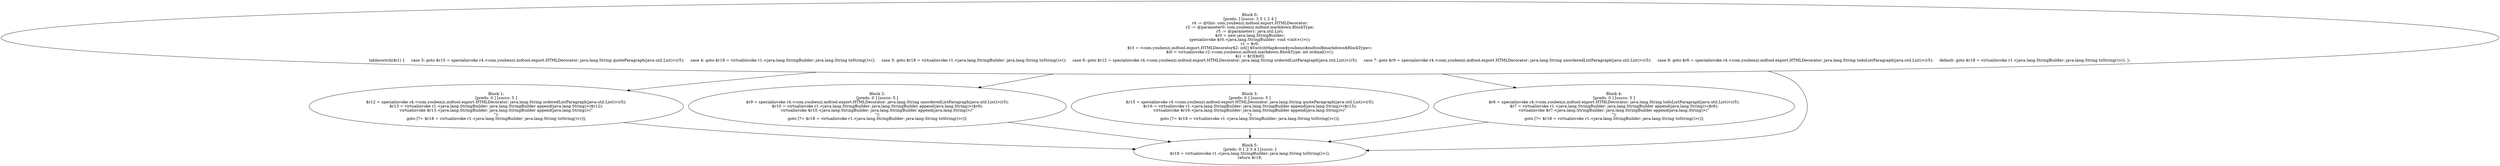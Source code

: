 digraph "unitGraph" {
    "Block 0:
[preds: ] [succs: 3 5 1 2 4 ]
r4 := @this: com.youbenzi.mdtool.export.HTMLDecorator;
r2 := @parameter0: com.youbenzi.mdtool.markdown.BlockType;
r5 := @parameter1: java.util.List;
$r0 = new java.lang.StringBuilder;
specialinvoke $r0.<java.lang.StringBuilder: void <init>()>();
r1 = $r0;
$r3 = <com.youbenzi.mdtool.export.HTMLDecorator$2: int[] $SwitchMap$com$youbenzi$mdtool$markdown$BlockType>;
$i0 = virtualinvoke r2.<com.youbenzi.mdtool.markdown.BlockType: int ordinal()>();
$i1 = $r3[$i0];
tableswitch($i1) {     case 3: goto $r15 = specialinvoke r4.<com.youbenzi.mdtool.export.HTMLDecorator: java.lang.String quoteParagraph(java.util.List)>(r5);     case 4: goto $r18 = virtualinvoke r1.<java.lang.StringBuilder: java.lang.String toString()>();     case 5: goto $r18 = virtualinvoke r1.<java.lang.StringBuilder: java.lang.String toString()>();     case 6: goto $r12 = specialinvoke r4.<com.youbenzi.mdtool.export.HTMLDecorator: java.lang.String orderedListParagraph(java.util.List)>(r5);     case 7: goto $r9 = specialinvoke r4.<com.youbenzi.mdtool.export.HTMLDecorator: java.lang.String unorderedListParagraph(java.util.List)>(r5);     case 8: goto $r6 = specialinvoke r4.<com.youbenzi.mdtool.export.HTMLDecorator: java.lang.String todoListParagraph(java.util.List)>(r5);     default: goto $r18 = virtualinvoke r1.<java.lang.StringBuilder: java.lang.String toString()>(); };
"
    "Block 1:
[preds: 0 ] [succs: 5 ]
$r12 = specialinvoke r4.<com.youbenzi.mdtool.export.HTMLDecorator: java.lang.String orderedListParagraph(java.util.List)>(r5);
$r13 = virtualinvoke r1.<java.lang.StringBuilder: java.lang.StringBuilder append(java.lang.String)>($r12);
virtualinvoke $r13.<java.lang.StringBuilder: java.lang.StringBuilder append(java.lang.String)>(\"\n\");
goto [?= $r18 = virtualinvoke r1.<java.lang.StringBuilder: java.lang.String toString()>()];
"
    "Block 2:
[preds: 0 ] [succs: 5 ]
$r9 = specialinvoke r4.<com.youbenzi.mdtool.export.HTMLDecorator: java.lang.String unorderedListParagraph(java.util.List)>(r5);
$r10 = virtualinvoke r1.<java.lang.StringBuilder: java.lang.StringBuilder append(java.lang.String)>($r9);
virtualinvoke $r10.<java.lang.StringBuilder: java.lang.StringBuilder append(java.lang.String)>(\"\n\");
goto [?= $r18 = virtualinvoke r1.<java.lang.StringBuilder: java.lang.String toString()>()];
"
    "Block 3:
[preds: 0 ] [succs: 5 ]
$r15 = specialinvoke r4.<com.youbenzi.mdtool.export.HTMLDecorator: java.lang.String quoteParagraph(java.util.List)>(r5);
$r16 = virtualinvoke r1.<java.lang.StringBuilder: java.lang.StringBuilder append(java.lang.String)>($r15);
virtualinvoke $r16.<java.lang.StringBuilder: java.lang.StringBuilder append(java.lang.String)>(\"\n\");
goto [?= $r18 = virtualinvoke r1.<java.lang.StringBuilder: java.lang.String toString()>()];
"
    "Block 4:
[preds: 0 ] [succs: 5 ]
$r6 = specialinvoke r4.<com.youbenzi.mdtool.export.HTMLDecorator: java.lang.String todoListParagraph(java.util.List)>(r5);
$r7 = virtualinvoke r1.<java.lang.StringBuilder: java.lang.StringBuilder append(java.lang.String)>($r6);
virtualinvoke $r7.<java.lang.StringBuilder: java.lang.StringBuilder append(java.lang.String)>(\"\n\");
goto [?= $r18 = virtualinvoke r1.<java.lang.StringBuilder: java.lang.String toString()>()];
"
    "Block 5:
[preds: 0 1 2 3 4 ] [succs: ]
$r18 = virtualinvoke r1.<java.lang.StringBuilder: java.lang.String toString()>();
return $r18;
"
    "Block 0:
[preds: ] [succs: 3 5 1 2 4 ]
r4 := @this: com.youbenzi.mdtool.export.HTMLDecorator;
r2 := @parameter0: com.youbenzi.mdtool.markdown.BlockType;
r5 := @parameter1: java.util.List;
$r0 = new java.lang.StringBuilder;
specialinvoke $r0.<java.lang.StringBuilder: void <init>()>();
r1 = $r0;
$r3 = <com.youbenzi.mdtool.export.HTMLDecorator$2: int[] $SwitchMap$com$youbenzi$mdtool$markdown$BlockType>;
$i0 = virtualinvoke r2.<com.youbenzi.mdtool.markdown.BlockType: int ordinal()>();
$i1 = $r3[$i0];
tableswitch($i1) {     case 3: goto $r15 = specialinvoke r4.<com.youbenzi.mdtool.export.HTMLDecorator: java.lang.String quoteParagraph(java.util.List)>(r5);     case 4: goto $r18 = virtualinvoke r1.<java.lang.StringBuilder: java.lang.String toString()>();     case 5: goto $r18 = virtualinvoke r1.<java.lang.StringBuilder: java.lang.String toString()>();     case 6: goto $r12 = specialinvoke r4.<com.youbenzi.mdtool.export.HTMLDecorator: java.lang.String orderedListParagraph(java.util.List)>(r5);     case 7: goto $r9 = specialinvoke r4.<com.youbenzi.mdtool.export.HTMLDecorator: java.lang.String unorderedListParagraph(java.util.List)>(r5);     case 8: goto $r6 = specialinvoke r4.<com.youbenzi.mdtool.export.HTMLDecorator: java.lang.String todoListParagraph(java.util.List)>(r5);     default: goto $r18 = virtualinvoke r1.<java.lang.StringBuilder: java.lang.String toString()>(); };
"->"Block 3:
[preds: 0 ] [succs: 5 ]
$r15 = specialinvoke r4.<com.youbenzi.mdtool.export.HTMLDecorator: java.lang.String quoteParagraph(java.util.List)>(r5);
$r16 = virtualinvoke r1.<java.lang.StringBuilder: java.lang.StringBuilder append(java.lang.String)>($r15);
virtualinvoke $r16.<java.lang.StringBuilder: java.lang.StringBuilder append(java.lang.String)>(\"\n\");
goto [?= $r18 = virtualinvoke r1.<java.lang.StringBuilder: java.lang.String toString()>()];
";
    "Block 0:
[preds: ] [succs: 3 5 1 2 4 ]
r4 := @this: com.youbenzi.mdtool.export.HTMLDecorator;
r2 := @parameter0: com.youbenzi.mdtool.markdown.BlockType;
r5 := @parameter1: java.util.List;
$r0 = new java.lang.StringBuilder;
specialinvoke $r0.<java.lang.StringBuilder: void <init>()>();
r1 = $r0;
$r3 = <com.youbenzi.mdtool.export.HTMLDecorator$2: int[] $SwitchMap$com$youbenzi$mdtool$markdown$BlockType>;
$i0 = virtualinvoke r2.<com.youbenzi.mdtool.markdown.BlockType: int ordinal()>();
$i1 = $r3[$i0];
tableswitch($i1) {     case 3: goto $r15 = specialinvoke r4.<com.youbenzi.mdtool.export.HTMLDecorator: java.lang.String quoteParagraph(java.util.List)>(r5);     case 4: goto $r18 = virtualinvoke r1.<java.lang.StringBuilder: java.lang.String toString()>();     case 5: goto $r18 = virtualinvoke r1.<java.lang.StringBuilder: java.lang.String toString()>();     case 6: goto $r12 = specialinvoke r4.<com.youbenzi.mdtool.export.HTMLDecorator: java.lang.String orderedListParagraph(java.util.List)>(r5);     case 7: goto $r9 = specialinvoke r4.<com.youbenzi.mdtool.export.HTMLDecorator: java.lang.String unorderedListParagraph(java.util.List)>(r5);     case 8: goto $r6 = specialinvoke r4.<com.youbenzi.mdtool.export.HTMLDecorator: java.lang.String todoListParagraph(java.util.List)>(r5);     default: goto $r18 = virtualinvoke r1.<java.lang.StringBuilder: java.lang.String toString()>(); };
"->"Block 5:
[preds: 0 1 2 3 4 ] [succs: ]
$r18 = virtualinvoke r1.<java.lang.StringBuilder: java.lang.String toString()>();
return $r18;
";
    "Block 0:
[preds: ] [succs: 3 5 1 2 4 ]
r4 := @this: com.youbenzi.mdtool.export.HTMLDecorator;
r2 := @parameter0: com.youbenzi.mdtool.markdown.BlockType;
r5 := @parameter1: java.util.List;
$r0 = new java.lang.StringBuilder;
specialinvoke $r0.<java.lang.StringBuilder: void <init>()>();
r1 = $r0;
$r3 = <com.youbenzi.mdtool.export.HTMLDecorator$2: int[] $SwitchMap$com$youbenzi$mdtool$markdown$BlockType>;
$i0 = virtualinvoke r2.<com.youbenzi.mdtool.markdown.BlockType: int ordinal()>();
$i1 = $r3[$i0];
tableswitch($i1) {     case 3: goto $r15 = specialinvoke r4.<com.youbenzi.mdtool.export.HTMLDecorator: java.lang.String quoteParagraph(java.util.List)>(r5);     case 4: goto $r18 = virtualinvoke r1.<java.lang.StringBuilder: java.lang.String toString()>();     case 5: goto $r18 = virtualinvoke r1.<java.lang.StringBuilder: java.lang.String toString()>();     case 6: goto $r12 = specialinvoke r4.<com.youbenzi.mdtool.export.HTMLDecorator: java.lang.String orderedListParagraph(java.util.List)>(r5);     case 7: goto $r9 = specialinvoke r4.<com.youbenzi.mdtool.export.HTMLDecorator: java.lang.String unorderedListParagraph(java.util.List)>(r5);     case 8: goto $r6 = specialinvoke r4.<com.youbenzi.mdtool.export.HTMLDecorator: java.lang.String todoListParagraph(java.util.List)>(r5);     default: goto $r18 = virtualinvoke r1.<java.lang.StringBuilder: java.lang.String toString()>(); };
"->"Block 1:
[preds: 0 ] [succs: 5 ]
$r12 = specialinvoke r4.<com.youbenzi.mdtool.export.HTMLDecorator: java.lang.String orderedListParagraph(java.util.List)>(r5);
$r13 = virtualinvoke r1.<java.lang.StringBuilder: java.lang.StringBuilder append(java.lang.String)>($r12);
virtualinvoke $r13.<java.lang.StringBuilder: java.lang.StringBuilder append(java.lang.String)>(\"\n\");
goto [?= $r18 = virtualinvoke r1.<java.lang.StringBuilder: java.lang.String toString()>()];
";
    "Block 0:
[preds: ] [succs: 3 5 1 2 4 ]
r4 := @this: com.youbenzi.mdtool.export.HTMLDecorator;
r2 := @parameter0: com.youbenzi.mdtool.markdown.BlockType;
r5 := @parameter1: java.util.List;
$r0 = new java.lang.StringBuilder;
specialinvoke $r0.<java.lang.StringBuilder: void <init>()>();
r1 = $r0;
$r3 = <com.youbenzi.mdtool.export.HTMLDecorator$2: int[] $SwitchMap$com$youbenzi$mdtool$markdown$BlockType>;
$i0 = virtualinvoke r2.<com.youbenzi.mdtool.markdown.BlockType: int ordinal()>();
$i1 = $r3[$i0];
tableswitch($i1) {     case 3: goto $r15 = specialinvoke r4.<com.youbenzi.mdtool.export.HTMLDecorator: java.lang.String quoteParagraph(java.util.List)>(r5);     case 4: goto $r18 = virtualinvoke r1.<java.lang.StringBuilder: java.lang.String toString()>();     case 5: goto $r18 = virtualinvoke r1.<java.lang.StringBuilder: java.lang.String toString()>();     case 6: goto $r12 = specialinvoke r4.<com.youbenzi.mdtool.export.HTMLDecorator: java.lang.String orderedListParagraph(java.util.List)>(r5);     case 7: goto $r9 = specialinvoke r4.<com.youbenzi.mdtool.export.HTMLDecorator: java.lang.String unorderedListParagraph(java.util.List)>(r5);     case 8: goto $r6 = specialinvoke r4.<com.youbenzi.mdtool.export.HTMLDecorator: java.lang.String todoListParagraph(java.util.List)>(r5);     default: goto $r18 = virtualinvoke r1.<java.lang.StringBuilder: java.lang.String toString()>(); };
"->"Block 2:
[preds: 0 ] [succs: 5 ]
$r9 = specialinvoke r4.<com.youbenzi.mdtool.export.HTMLDecorator: java.lang.String unorderedListParagraph(java.util.List)>(r5);
$r10 = virtualinvoke r1.<java.lang.StringBuilder: java.lang.StringBuilder append(java.lang.String)>($r9);
virtualinvoke $r10.<java.lang.StringBuilder: java.lang.StringBuilder append(java.lang.String)>(\"\n\");
goto [?= $r18 = virtualinvoke r1.<java.lang.StringBuilder: java.lang.String toString()>()];
";
    "Block 0:
[preds: ] [succs: 3 5 1 2 4 ]
r4 := @this: com.youbenzi.mdtool.export.HTMLDecorator;
r2 := @parameter0: com.youbenzi.mdtool.markdown.BlockType;
r5 := @parameter1: java.util.List;
$r0 = new java.lang.StringBuilder;
specialinvoke $r0.<java.lang.StringBuilder: void <init>()>();
r1 = $r0;
$r3 = <com.youbenzi.mdtool.export.HTMLDecorator$2: int[] $SwitchMap$com$youbenzi$mdtool$markdown$BlockType>;
$i0 = virtualinvoke r2.<com.youbenzi.mdtool.markdown.BlockType: int ordinal()>();
$i1 = $r3[$i0];
tableswitch($i1) {     case 3: goto $r15 = specialinvoke r4.<com.youbenzi.mdtool.export.HTMLDecorator: java.lang.String quoteParagraph(java.util.List)>(r5);     case 4: goto $r18 = virtualinvoke r1.<java.lang.StringBuilder: java.lang.String toString()>();     case 5: goto $r18 = virtualinvoke r1.<java.lang.StringBuilder: java.lang.String toString()>();     case 6: goto $r12 = specialinvoke r4.<com.youbenzi.mdtool.export.HTMLDecorator: java.lang.String orderedListParagraph(java.util.List)>(r5);     case 7: goto $r9 = specialinvoke r4.<com.youbenzi.mdtool.export.HTMLDecorator: java.lang.String unorderedListParagraph(java.util.List)>(r5);     case 8: goto $r6 = specialinvoke r4.<com.youbenzi.mdtool.export.HTMLDecorator: java.lang.String todoListParagraph(java.util.List)>(r5);     default: goto $r18 = virtualinvoke r1.<java.lang.StringBuilder: java.lang.String toString()>(); };
"->"Block 4:
[preds: 0 ] [succs: 5 ]
$r6 = specialinvoke r4.<com.youbenzi.mdtool.export.HTMLDecorator: java.lang.String todoListParagraph(java.util.List)>(r5);
$r7 = virtualinvoke r1.<java.lang.StringBuilder: java.lang.StringBuilder append(java.lang.String)>($r6);
virtualinvoke $r7.<java.lang.StringBuilder: java.lang.StringBuilder append(java.lang.String)>(\"\n\");
goto [?= $r18 = virtualinvoke r1.<java.lang.StringBuilder: java.lang.String toString()>()];
";
    "Block 1:
[preds: 0 ] [succs: 5 ]
$r12 = specialinvoke r4.<com.youbenzi.mdtool.export.HTMLDecorator: java.lang.String orderedListParagraph(java.util.List)>(r5);
$r13 = virtualinvoke r1.<java.lang.StringBuilder: java.lang.StringBuilder append(java.lang.String)>($r12);
virtualinvoke $r13.<java.lang.StringBuilder: java.lang.StringBuilder append(java.lang.String)>(\"\n\");
goto [?= $r18 = virtualinvoke r1.<java.lang.StringBuilder: java.lang.String toString()>()];
"->"Block 5:
[preds: 0 1 2 3 4 ] [succs: ]
$r18 = virtualinvoke r1.<java.lang.StringBuilder: java.lang.String toString()>();
return $r18;
";
    "Block 2:
[preds: 0 ] [succs: 5 ]
$r9 = specialinvoke r4.<com.youbenzi.mdtool.export.HTMLDecorator: java.lang.String unorderedListParagraph(java.util.List)>(r5);
$r10 = virtualinvoke r1.<java.lang.StringBuilder: java.lang.StringBuilder append(java.lang.String)>($r9);
virtualinvoke $r10.<java.lang.StringBuilder: java.lang.StringBuilder append(java.lang.String)>(\"\n\");
goto [?= $r18 = virtualinvoke r1.<java.lang.StringBuilder: java.lang.String toString()>()];
"->"Block 5:
[preds: 0 1 2 3 4 ] [succs: ]
$r18 = virtualinvoke r1.<java.lang.StringBuilder: java.lang.String toString()>();
return $r18;
";
    "Block 3:
[preds: 0 ] [succs: 5 ]
$r15 = specialinvoke r4.<com.youbenzi.mdtool.export.HTMLDecorator: java.lang.String quoteParagraph(java.util.List)>(r5);
$r16 = virtualinvoke r1.<java.lang.StringBuilder: java.lang.StringBuilder append(java.lang.String)>($r15);
virtualinvoke $r16.<java.lang.StringBuilder: java.lang.StringBuilder append(java.lang.String)>(\"\n\");
goto [?= $r18 = virtualinvoke r1.<java.lang.StringBuilder: java.lang.String toString()>()];
"->"Block 5:
[preds: 0 1 2 3 4 ] [succs: ]
$r18 = virtualinvoke r1.<java.lang.StringBuilder: java.lang.String toString()>();
return $r18;
";
    "Block 4:
[preds: 0 ] [succs: 5 ]
$r6 = specialinvoke r4.<com.youbenzi.mdtool.export.HTMLDecorator: java.lang.String todoListParagraph(java.util.List)>(r5);
$r7 = virtualinvoke r1.<java.lang.StringBuilder: java.lang.StringBuilder append(java.lang.String)>($r6);
virtualinvoke $r7.<java.lang.StringBuilder: java.lang.StringBuilder append(java.lang.String)>(\"\n\");
goto [?= $r18 = virtualinvoke r1.<java.lang.StringBuilder: java.lang.String toString()>()];
"->"Block 5:
[preds: 0 1 2 3 4 ] [succs: ]
$r18 = virtualinvoke r1.<java.lang.StringBuilder: java.lang.String toString()>();
return $r18;
";
}
